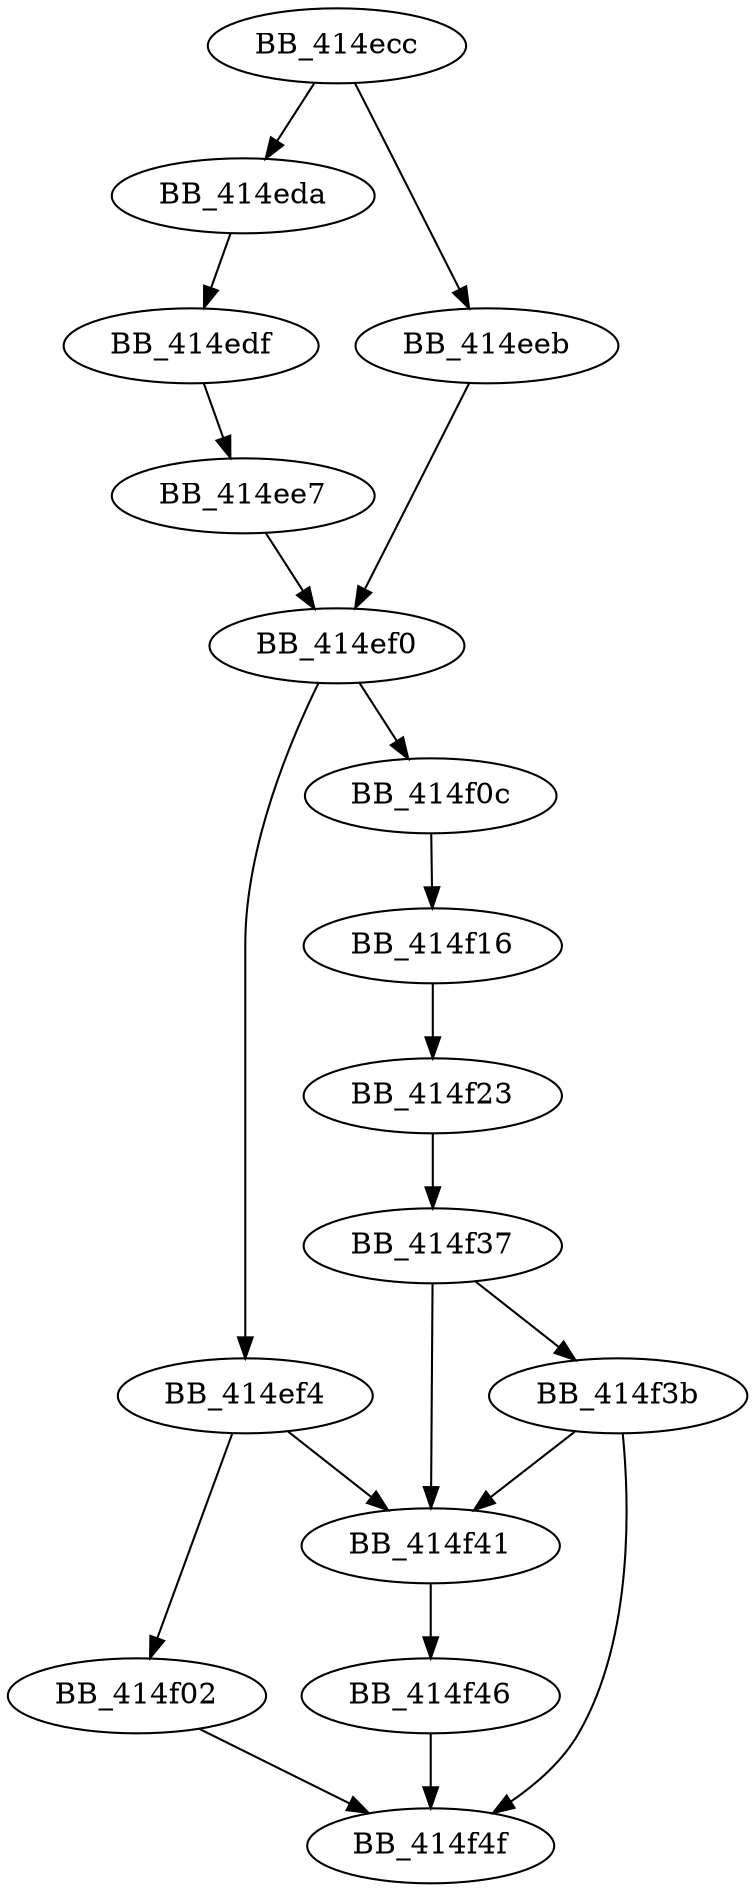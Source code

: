 DiGraph __Wcrtomb{
BB_414ecc->BB_414eda
BB_414ecc->BB_414eeb
BB_414eda->BB_414edf
BB_414edf->BB_414ee7
BB_414ee7->BB_414ef0
BB_414eeb->BB_414ef0
BB_414ef0->BB_414ef4
BB_414ef0->BB_414f0c
BB_414ef4->BB_414f02
BB_414ef4->BB_414f41
BB_414f02->BB_414f4f
BB_414f0c->BB_414f16
BB_414f16->BB_414f23
BB_414f23->BB_414f37
BB_414f37->BB_414f3b
BB_414f37->BB_414f41
BB_414f3b->BB_414f41
BB_414f3b->BB_414f4f
BB_414f41->BB_414f46
BB_414f46->BB_414f4f
}

